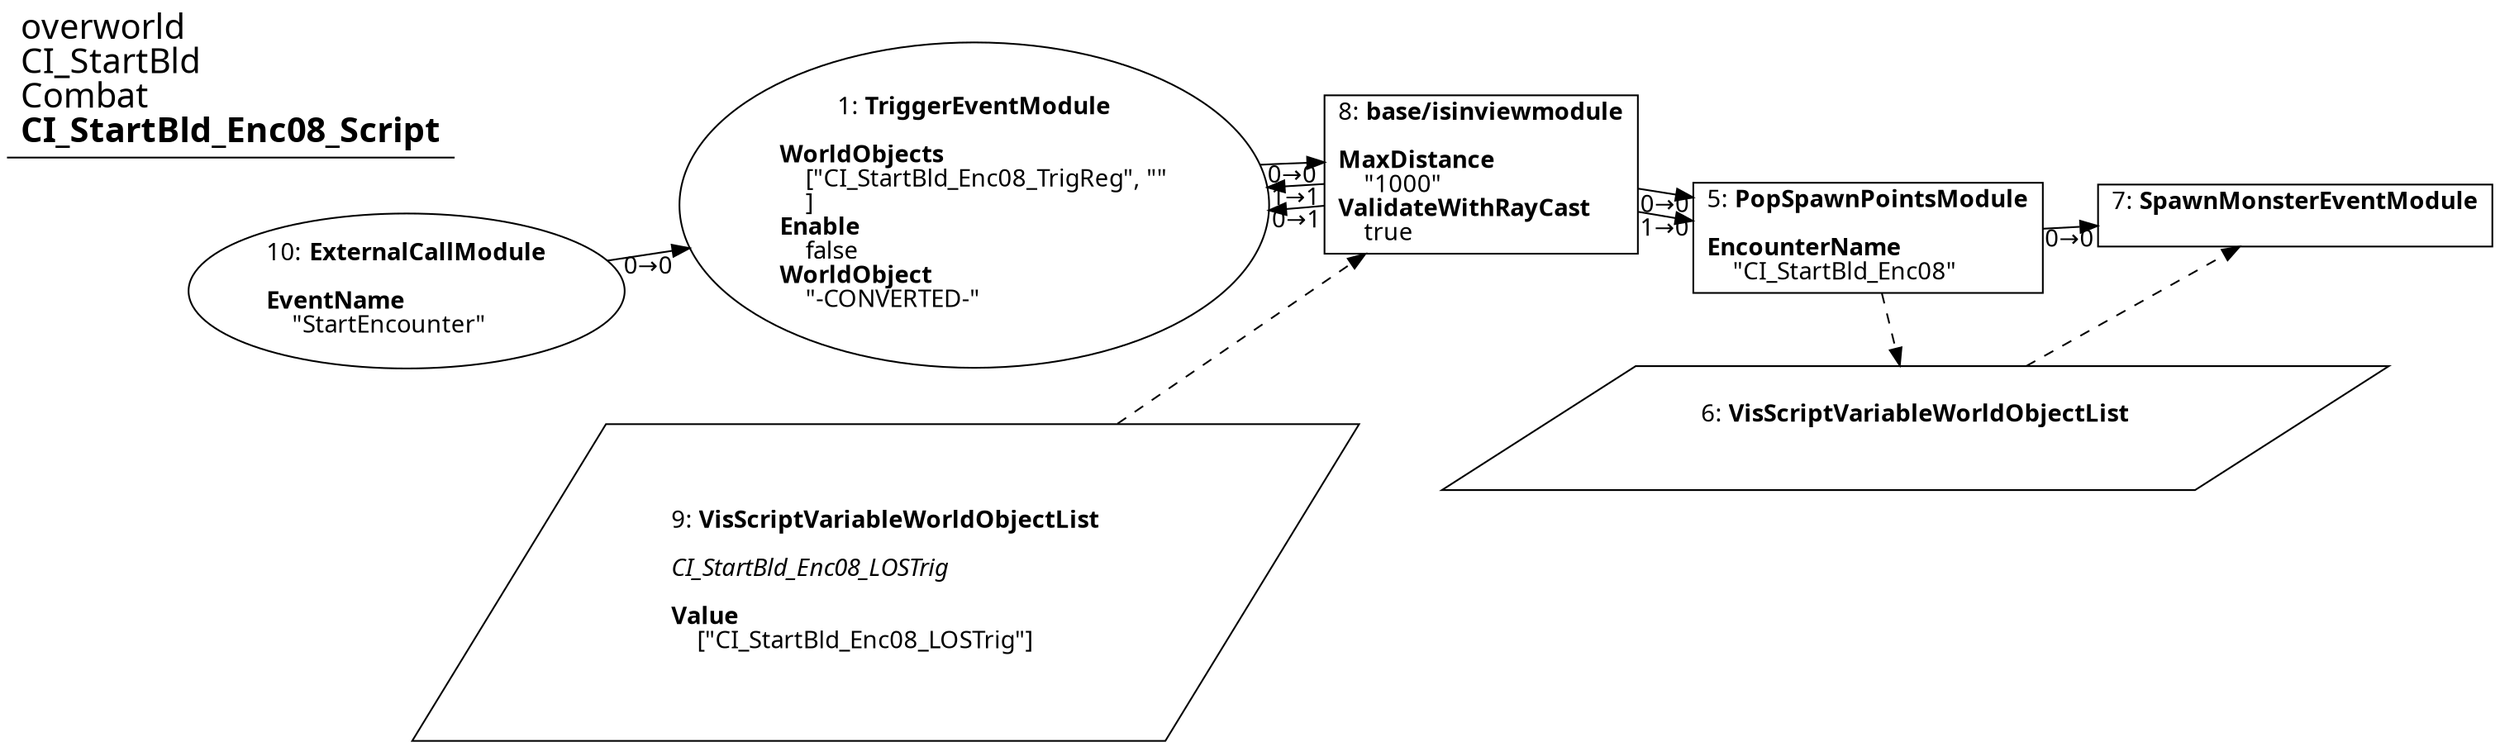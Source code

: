 digraph {
    layout = fdp;
    overlap = prism;
    sep = "+16";
    splines = spline;

    node [ shape = box ];

    graph [ fontname = "Segoe UI" ];
    node [ fontname = "Segoe UI" ];
    edge [ fontname = "Segoe UI" ];

    1 [ label = <1: <b>TriggerEventModule</b><br/><br/><b>WorldObjects</b><br align="left"/>    [&quot;CI_StartBld_Enc08_TrigReg&quot;, &quot;&quot;<br align="left"/>    ]<br align="left"/><b>Enable</b><br align="left"/>    false<br align="left"/><b>WorldObject</b><br align="left"/>    &quot;-CONVERTED-&quot;<br align="left"/>> ];
    1 [ shape = oval ]
    1 [ pos = "0.46,-0.178!" ];
    1 -> 8 [ label = "0→0" ];

    5 [ label = <5: <b>PopSpawnPointsModule</b><br/><br/><b>EncounterName</b><br align="left"/>    &quot;CI_StartBld_Enc08&quot;<br align="left"/>> ];
    5 [ pos = "0.957,-0.19100001!" ];
    5 -> 7 [ label = "0→0" ];
    5 -> 6 [ style = dashed ];

    6 [ label = <6: <b>VisScriptVariableWorldObjectList</b><br/><br/>> ];
    6 [ shape = parallelogram ]
    6 [ pos = "0.9760001,-0.32700002!" ];

    7 [ label = <7: <b>SpawnMonsterEventModule</b><br/><br/>> ];
    7 [ pos = "1.2160001,-0.19100001!" ];
    6 -> 7 [ style = dashed ];

    8 [ label = <8: <b>base/isinviewmodule</b><br/><br/><b>MaxDistance</b><br align="left"/>    &quot;1000&quot;<br align="left"/><b>ValidateWithRayCast</b><br align="left"/>    true<br align="left"/>> ];
    8 [ pos = "0.711,-0.18!" ];
    8 -> 1 [ label = "0→1" ];
    8 -> 1 [ label = "1→1" ];
    8 -> 5 [ label = "0→0" ];
    8 -> 5 [ label = "1→0" ];
    9 -> 8 [ style = dashed ];

    9 [ label = <9: <b>VisScriptVariableWorldObjectList</b><br/><br/><i>CI_StartBld_Enc08_LOSTrig<br align="left"/></i><br align="left"/><b>Value</b><br align="left"/>    [&quot;CI_StartBld_Enc08_LOSTrig&quot;]<br align="left"/>> ];
    9 [ shape = parallelogram ]
    9 [ pos = "0.485,-0.393!" ];

    10 [ label = <10: <b>ExternalCallModule</b><br/><br/><b>EventName</b><br align="left"/>    &quot;StartEncounter&quot;<br align="left"/>> ];
    10 [ shape = oval ]
    10 [ pos = "0.224,-0.178!" ];
    10 -> 1 [ label = "0→0" ];

    title [ pos = "0.223,-0.177!" ];
    title [ shape = underline ];
    title [ label = <<font point-size="20">overworld<br align="left"/>CI_StartBld<br align="left"/>Combat<br align="left"/><b>CI_StartBld_Enc08_Script</b><br align="left"/></font>> ];
}
